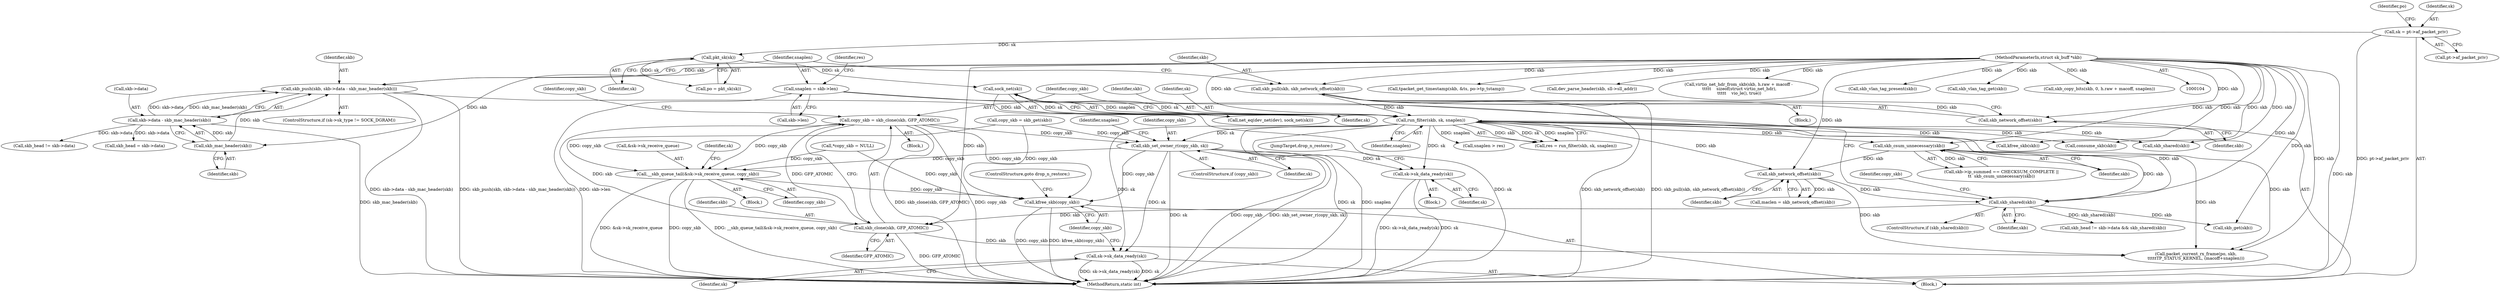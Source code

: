 digraph "0_linux_edbd58be15a957f6a760c4a514cd475217eb97fd@API" {
"1000363" [label="(Call,copy_skb = skb_clone(skb, GFP_ATOMIC))"];
"1000365" [label="(Call,skb_clone(skb, GFP_ATOMIC))"];
"1000360" [label="(Call,skb_shared(skb))"];
"1000294" [label="(Call,skb_network_offset(skb))"];
"1000256" [label="(Call,skb_csum_unnecessary(skb))"];
"1000225" [label="(Call,run_filter(skb, sk, snaplen))"];
"1000198" [label="(Call,skb_push(skb, skb->data - skb_mac_header(skb)))"];
"1000204" [label="(Call,skb_mac_header(skb))"];
"1000105" [label="(MethodParameterIn,struct sk_buff *skb)"];
"1000200" [label="(Call,skb->data - skb_mac_header(skb))"];
"1000214" [label="(Call,skb_pull(skb, skb_network_offset(skb)))"];
"1000216" [label="(Call,skb_network_offset(skb))"];
"1000184" [label="(Call,sock_net(sk))"];
"1000177" [label="(Call,pkt_sk(sk))"];
"1000170" [label="(Call,sk = pt->af_packet_priv)"];
"1000218" [label="(Call,snaplen = skb->len)"];
"1000381" [label="(Call,skb_set_owner_r(copy_skb, sk))"];
"1000519" [label="(Call,__skb_queue_tail(&sk->sk_receive_queue, copy_skb))"];
"1001019" [label="(Call,kfree_skb(copy_skb))"];
"1000957" [label="(Call,sk->sk_data_ready(sk))"];
"1001017" [label="(Call,sk->sk_data_ready(sk))"];
"1000572" [label="(Call,tpacket_get_timestamp(skb, &ts, po->tp_tstamp))"];
"1000292" [label="(Call,maclen = skb_network_offset(skb))"];
"1000385" [label="(Identifier,snaplen)"];
"1000220" [label="(Call,skb->len)"];
"1000362" [label="(Block,)"];
"1000257" [label="(Identifier,skb)"];
"1000381" [label="(Call,skb_set_owner_r(copy_skb, sk))"];
"1000380" [label="(Identifier,copy_skb)"];
"1000213" [label="(Block,)"];
"1000219" [label="(Identifier,snaplen)"];
"1000468" [label="(Call,packet_current_rx_frame(po, skb,\n\t\t\t\t\tTP_STATUS_KERNEL, (macoff+snaplen)))"];
"1000217" [label="(Identifier,skb)"];
"1000178" [label="(Identifier,sk)"];
"1000950" [label="(Block,)"];
"1000228" [label="(Identifier,snaplen)"];
"1001019" [label="(Call,kfree_skb(copy_skb))"];
"1000176" [label="(Identifier,po)"];
"1000958" [label="(Identifier,sk)"];
"1000170" [label="(Call,sk = pt->af_packet_priv)"];
"1000379" [label="(ControlStructure,if (copy_skb))"];
"1000227" [label="(Identifier,sk)"];
"1000177" [label="(Call,pkt_sk(sk))"];
"1000367" [label="(Identifier,GFP_ATOMIC)"];
"1000256" [label="(Call,skb_csum_unnecessary(skb))"];
"1000371" [label="(Identifier,copy_skb)"];
"1001021" [label="(ControlStructure,goto drop_n_restore;)"];
"1000215" [label="(Identifier,skb)"];
"1001020" [label="(Identifier,copy_skb)"];
"1000205" [label="(Identifier,skb)"];
"1000109" [label="(Block,)"];
"1000171" [label="(Identifier,sk)"];
"1000520" [label="(Call,&sk->sk_receive_queue)"];
"1001022" [label="(MethodReturn,static int)"];
"1000136" [label="(Call,*copy_skb = NULL)"];
"1000216" [label="(Call,skb_network_offset(skb))"];
"1000200" [label="(Call,skb->data - skb_mac_header(skb))"];
"1000853" [label="(Call,dev_parse_header(skb, sll->sll_addr))"];
"1000966" [label="(JumpTarget,drop_n_restore:)"];
"1000383" [label="(Identifier,sk)"];
"1001018" [label="(Identifier,sk)"];
"1000365" [label="(Call,skb_clone(skb, GFP_ATOMIC))"];
"1000226" [label="(Identifier,skb)"];
"1000192" [label="(ControlStructure,if (sk->sk_type != SOCK_DGRAM))"];
"1000361" [label="(Identifier,skb)"];
"1000994" [label="(Call,kfree_skb(skb))"];
"1000175" [label="(Call,po = pkt_sk(sk))"];
"1000250" [label="(Call,skb->ip_summed == CHECKSUM_COMPLETE ||\n\t\t  skb_csum_unnecessary(skb))"];
"1000370" [label="(Call,copy_skb = skb_get(skb))"];
"1000224" [label="(Identifier,res)"];
"1000294" [label="(Call,skb_network_offset(skb))"];
"1000366" [label="(Identifier,skb)"];
"1000360" [label="(Call,skb_shared(skb))"];
"1000372" [label="(Call,skb_get(skb))"];
"1000204" [label="(Call,skb_mac_header(skb))"];
"1000529" [label="(Identifier,sk)"];
"1000359" [label="(ControlStructure,if (skb_shared(skb)))"];
"1000538" [label="(Call,virtio_net_hdr_from_skb(skb, h.raw + macoff -\n \t\t\t\t\t    sizeof(struct virtio_net_hdr),\n \t\t\t\t\t    vio_le(), true))"];
"1000699" [label="(Call,skb_vlan_tag_present(skb))"];
"1000974" [label="(Call,skb_shared(skb))"];
"1000524" [label="(Identifier,copy_skb)"];
"1000105" [label="(MethodParameterIn,struct sk_buff *skb)"];
"1000708" [label="(Call,skb_vlan_tag_get(skb))"];
"1000262" [label="(Call,snaplen > res)"];
"1000515" [label="(Block,)"];
"1000519" [label="(Call,__skb_queue_tail(&sk->sk_receive_queue, copy_skb))"];
"1000364" [label="(Identifier,copy_skb)"];
"1000382" [label="(Identifier,copy_skb)"];
"1000198" [label="(Call,skb_push(skb, skb->data - skb_mac_header(skb)))"];
"1000559" [label="(Call,skb_copy_bits(skb, 0, h.raw + macoff, snaplen))"];
"1000374" [label="(Call,skb_head = skb->data)"];
"1001017" [label="(Call,sk->sk_data_ready(sk))"];
"1000969" [label="(Call,skb_head != skb->data)"];
"1000223" [label="(Call,res = run_filter(skb, sk, snaplen))"];
"1000968" [label="(Call,skb_head != skb->data && skb_shared(skb))"];
"1000225" [label="(Call,run_filter(skb, sk, snaplen))"];
"1000295" [label="(Identifier,skb)"];
"1000184" [label="(Call,sock_net(sk))"];
"1000214" [label="(Call,skb_pull(skb, skb_network_offset(skb)))"];
"1000991" [label="(Call,consume_skb(skb))"];
"1000957" [label="(Call,sk->sk_data_ready(sk))"];
"1000201" [label="(Call,skb->data)"];
"1000218" [label="(Call,snaplen = skb->len)"];
"1000172" [label="(Call,pt->af_packet_priv)"];
"1000185" [label="(Identifier,sk)"];
"1000199" [label="(Identifier,skb)"];
"1000363" [label="(Call,copy_skb = skb_clone(skb, GFP_ATOMIC))"];
"1000181" [label="(Call,net_eq(dev_net(dev), sock_net(sk)))"];
"1000363" -> "1000362"  [label="AST: "];
"1000363" -> "1000365"  [label="CFG: "];
"1000364" -> "1000363"  [label="AST: "];
"1000365" -> "1000363"  [label="AST: "];
"1000380" -> "1000363"  [label="CFG: "];
"1000363" -> "1001022"  [label="DDG: skb_clone(skb, GFP_ATOMIC)"];
"1000363" -> "1001022"  [label="DDG: copy_skb"];
"1000365" -> "1000363"  [label="DDG: skb"];
"1000365" -> "1000363"  [label="DDG: GFP_ATOMIC"];
"1000363" -> "1000381"  [label="DDG: copy_skb"];
"1000363" -> "1000519"  [label="DDG: copy_skb"];
"1000363" -> "1001019"  [label="DDG: copy_skb"];
"1000365" -> "1000367"  [label="CFG: "];
"1000366" -> "1000365"  [label="AST: "];
"1000367" -> "1000365"  [label="AST: "];
"1000365" -> "1001022"  [label="DDG: GFP_ATOMIC"];
"1000360" -> "1000365"  [label="DDG: skb"];
"1000105" -> "1000365"  [label="DDG: skb"];
"1000365" -> "1000468"  [label="DDG: skb"];
"1000360" -> "1000359"  [label="AST: "];
"1000360" -> "1000361"  [label="CFG: "];
"1000361" -> "1000360"  [label="AST: "];
"1000364" -> "1000360"  [label="CFG: "];
"1000371" -> "1000360"  [label="CFG: "];
"1000294" -> "1000360"  [label="DDG: skb"];
"1000256" -> "1000360"  [label="DDG: skb"];
"1000225" -> "1000360"  [label="DDG: skb"];
"1000105" -> "1000360"  [label="DDG: skb"];
"1000360" -> "1000372"  [label="DDG: skb"];
"1000360" -> "1000968"  [label="DDG: skb_shared(skb)"];
"1000294" -> "1000292"  [label="AST: "];
"1000294" -> "1000295"  [label="CFG: "];
"1000295" -> "1000294"  [label="AST: "];
"1000292" -> "1000294"  [label="CFG: "];
"1000294" -> "1000292"  [label="DDG: skb"];
"1000256" -> "1000294"  [label="DDG: skb"];
"1000225" -> "1000294"  [label="DDG: skb"];
"1000105" -> "1000294"  [label="DDG: skb"];
"1000294" -> "1000468"  [label="DDG: skb"];
"1000256" -> "1000250"  [label="AST: "];
"1000256" -> "1000257"  [label="CFG: "];
"1000257" -> "1000256"  [label="AST: "];
"1000250" -> "1000256"  [label="CFG: "];
"1000256" -> "1000250"  [label="DDG: skb"];
"1000225" -> "1000256"  [label="DDG: skb"];
"1000105" -> "1000256"  [label="DDG: skb"];
"1000256" -> "1000468"  [label="DDG: skb"];
"1000225" -> "1000223"  [label="AST: "];
"1000225" -> "1000228"  [label="CFG: "];
"1000226" -> "1000225"  [label="AST: "];
"1000227" -> "1000225"  [label="AST: "];
"1000228" -> "1000225"  [label="AST: "];
"1000223" -> "1000225"  [label="CFG: "];
"1000225" -> "1001022"  [label="DDG: sk"];
"1000225" -> "1001022"  [label="DDG: snaplen"];
"1000225" -> "1000223"  [label="DDG: skb"];
"1000225" -> "1000223"  [label="DDG: sk"];
"1000225" -> "1000223"  [label="DDG: snaplen"];
"1000198" -> "1000225"  [label="DDG: skb"];
"1000214" -> "1000225"  [label="DDG: skb"];
"1000105" -> "1000225"  [label="DDG: skb"];
"1000184" -> "1000225"  [label="DDG: sk"];
"1000218" -> "1000225"  [label="DDG: snaplen"];
"1000225" -> "1000262"  [label="DDG: snaplen"];
"1000225" -> "1000381"  [label="DDG: sk"];
"1000225" -> "1000468"  [label="DDG: skb"];
"1000225" -> "1000957"  [label="DDG: sk"];
"1000225" -> "1000974"  [label="DDG: skb"];
"1000225" -> "1000991"  [label="DDG: skb"];
"1000225" -> "1000994"  [label="DDG: skb"];
"1000225" -> "1001017"  [label="DDG: sk"];
"1000198" -> "1000192"  [label="AST: "];
"1000198" -> "1000200"  [label="CFG: "];
"1000199" -> "1000198"  [label="AST: "];
"1000200" -> "1000198"  [label="AST: "];
"1000219" -> "1000198"  [label="CFG: "];
"1000198" -> "1001022"  [label="DDG: skb->data - skb_mac_header(skb)"];
"1000198" -> "1001022"  [label="DDG: skb_push(skb, skb->data - skb_mac_header(skb))"];
"1000204" -> "1000198"  [label="DDG: skb"];
"1000105" -> "1000198"  [label="DDG: skb"];
"1000200" -> "1000198"  [label="DDG: skb->data"];
"1000200" -> "1000198"  [label="DDG: skb_mac_header(skb)"];
"1000204" -> "1000200"  [label="AST: "];
"1000204" -> "1000205"  [label="CFG: "];
"1000205" -> "1000204"  [label="AST: "];
"1000200" -> "1000204"  [label="CFG: "];
"1000204" -> "1000200"  [label="DDG: skb"];
"1000105" -> "1000204"  [label="DDG: skb"];
"1000105" -> "1000104"  [label="AST: "];
"1000105" -> "1001022"  [label="DDG: skb"];
"1000105" -> "1000214"  [label="DDG: skb"];
"1000105" -> "1000216"  [label="DDG: skb"];
"1000105" -> "1000372"  [label="DDG: skb"];
"1000105" -> "1000468"  [label="DDG: skb"];
"1000105" -> "1000538"  [label="DDG: skb"];
"1000105" -> "1000559"  [label="DDG: skb"];
"1000105" -> "1000572"  [label="DDG: skb"];
"1000105" -> "1000699"  [label="DDG: skb"];
"1000105" -> "1000708"  [label="DDG: skb"];
"1000105" -> "1000853"  [label="DDG: skb"];
"1000105" -> "1000974"  [label="DDG: skb"];
"1000105" -> "1000991"  [label="DDG: skb"];
"1000105" -> "1000994"  [label="DDG: skb"];
"1000201" -> "1000200"  [label="AST: "];
"1000200" -> "1001022"  [label="DDG: skb_mac_header(skb)"];
"1000200" -> "1000374"  [label="DDG: skb->data"];
"1000200" -> "1000969"  [label="DDG: skb->data"];
"1000214" -> "1000213"  [label="AST: "];
"1000214" -> "1000216"  [label="CFG: "];
"1000215" -> "1000214"  [label="AST: "];
"1000216" -> "1000214"  [label="AST: "];
"1000219" -> "1000214"  [label="CFG: "];
"1000214" -> "1001022"  [label="DDG: skb_network_offset(skb)"];
"1000214" -> "1001022"  [label="DDG: skb_pull(skb, skb_network_offset(skb))"];
"1000216" -> "1000214"  [label="DDG: skb"];
"1000216" -> "1000217"  [label="CFG: "];
"1000217" -> "1000216"  [label="AST: "];
"1000184" -> "1000181"  [label="AST: "];
"1000184" -> "1000185"  [label="CFG: "];
"1000185" -> "1000184"  [label="AST: "];
"1000181" -> "1000184"  [label="CFG: "];
"1000184" -> "1001022"  [label="DDG: sk"];
"1000184" -> "1000181"  [label="DDG: sk"];
"1000177" -> "1000184"  [label="DDG: sk"];
"1000177" -> "1000175"  [label="AST: "];
"1000177" -> "1000178"  [label="CFG: "];
"1000178" -> "1000177"  [label="AST: "];
"1000175" -> "1000177"  [label="CFG: "];
"1000177" -> "1000175"  [label="DDG: sk"];
"1000170" -> "1000177"  [label="DDG: sk"];
"1000170" -> "1000109"  [label="AST: "];
"1000170" -> "1000172"  [label="CFG: "];
"1000171" -> "1000170"  [label="AST: "];
"1000172" -> "1000170"  [label="AST: "];
"1000176" -> "1000170"  [label="CFG: "];
"1000170" -> "1001022"  [label="DDG: pt->af_packet_priv"];
"1000218" -> "1000109"  [label="AST: "];
"1000218" -> "1000220"  [label="CFG: "];
"1000219" -> "1000218"  [label="AST: "];
"1000220" -> "1000218"  [label="AST: "];
"1000224" -> "1000218"  [label="CFG: "];
"1000218" -> "1001022"  [label="DDG: skb->len"];
"1000381" -> "1000379"  [label="AST: "];
"1000381" -> "1000383"  [label="CFG: "];
"1000382" -> "1000381"  [label="AST: "];
"1000383" -> "1000381"  [label="AST: "];
"1000385" -> "1000381"  [label="CFG: "];
"1000381" -> "1001022"  [label="DDG: sk"];
"1000381" -> "1001022"  [label="DDG: copy_skb"];
"1000381" -> "1001022"  [label="DDG: skb_set_owner_r(copy_skb, sk)"];
"1000370" -> "1000381"  [label="DDG: copy_skb"];
"1000381" -> "1000519"  [label="DDG: copy_skb"];
"1000381" -> "1000957"  [label="DDG: sk"];
"1000381" -> "1001017"  [label="DDG: sk"];
"1000381" -> "1001019"  [label="DDG: copy_skb"];
"1000519" -> "1000515"  [label="AST: "];
"1000519" -> "1000524"  [label="CFG: "];
"1000520" -> "1000519"  [label="AST: "];
"1000524" -> "1000519"  [label="AST: "];
"1000529" -> "1000519"  [label="CFG: "];
"1000519" -> "1001022"  [label="DDG: &sk->sk_receive_queue"];
"1000519" -> "1001022"  [label="DDG: copy_skb"];
"1000519" -> "1001022"  [label="DDG: __skb_queue_tail(&sk->sk_receive_queue, copy_skb)"];
"1000136" -> "1000519"  [label="DDG: copy_skb"];
"1000370" -> "1000519"  [label="DDG: copy_skb"];
"1000519" -> "1001019"  [label="DDG: copy_skb"];
"1001019" -> "1000109"  [label="AST: "];
"1001019" -> "1001020"  [label="CFG: "];
"1001020" -> "1001019"  [label="AST: "];
"1001021" -> "1001019"  [label="CFG: "];
"1001019" -> "1001022"  [label="DDG: kfree_skb(copy_skb)"];
"1001019" -> "1001022"  [label="DDG: copy_skb"];
"1000136" -> "1001019"  [label="DDG: copy_skb"];
"1000370" -> "1001019"  [label="DDG: copy_skb"];
"1000957" -> "1000950"  [label="AST: "];
"1000957" -> "1000958"  [label="CFG: "];
"1000958" -> "1000957"  [label="AST: "];
"1000966" -> "1000957"  [label="CFG: "];
"1000957" -> "1001022"  [label="DDG: sk->sk_data_ready(sk)"];
"1000957" -> "1001022"  [label="DDG: sk"];
"1001017" -> "1000109"  [label="AST: "];
"1001017" -> "1001018"  [label="CFG: "];
"1001018" -> "1001017"  [label="AST: "];
"1001020" -> "1001017"  [label="CFG: "];
"1001017" -> "1001022"  [label="DDG: sk"];
"1001017" -> "1001022"  [label="DDG: sk->sk_data_ready(sk)"];
}
